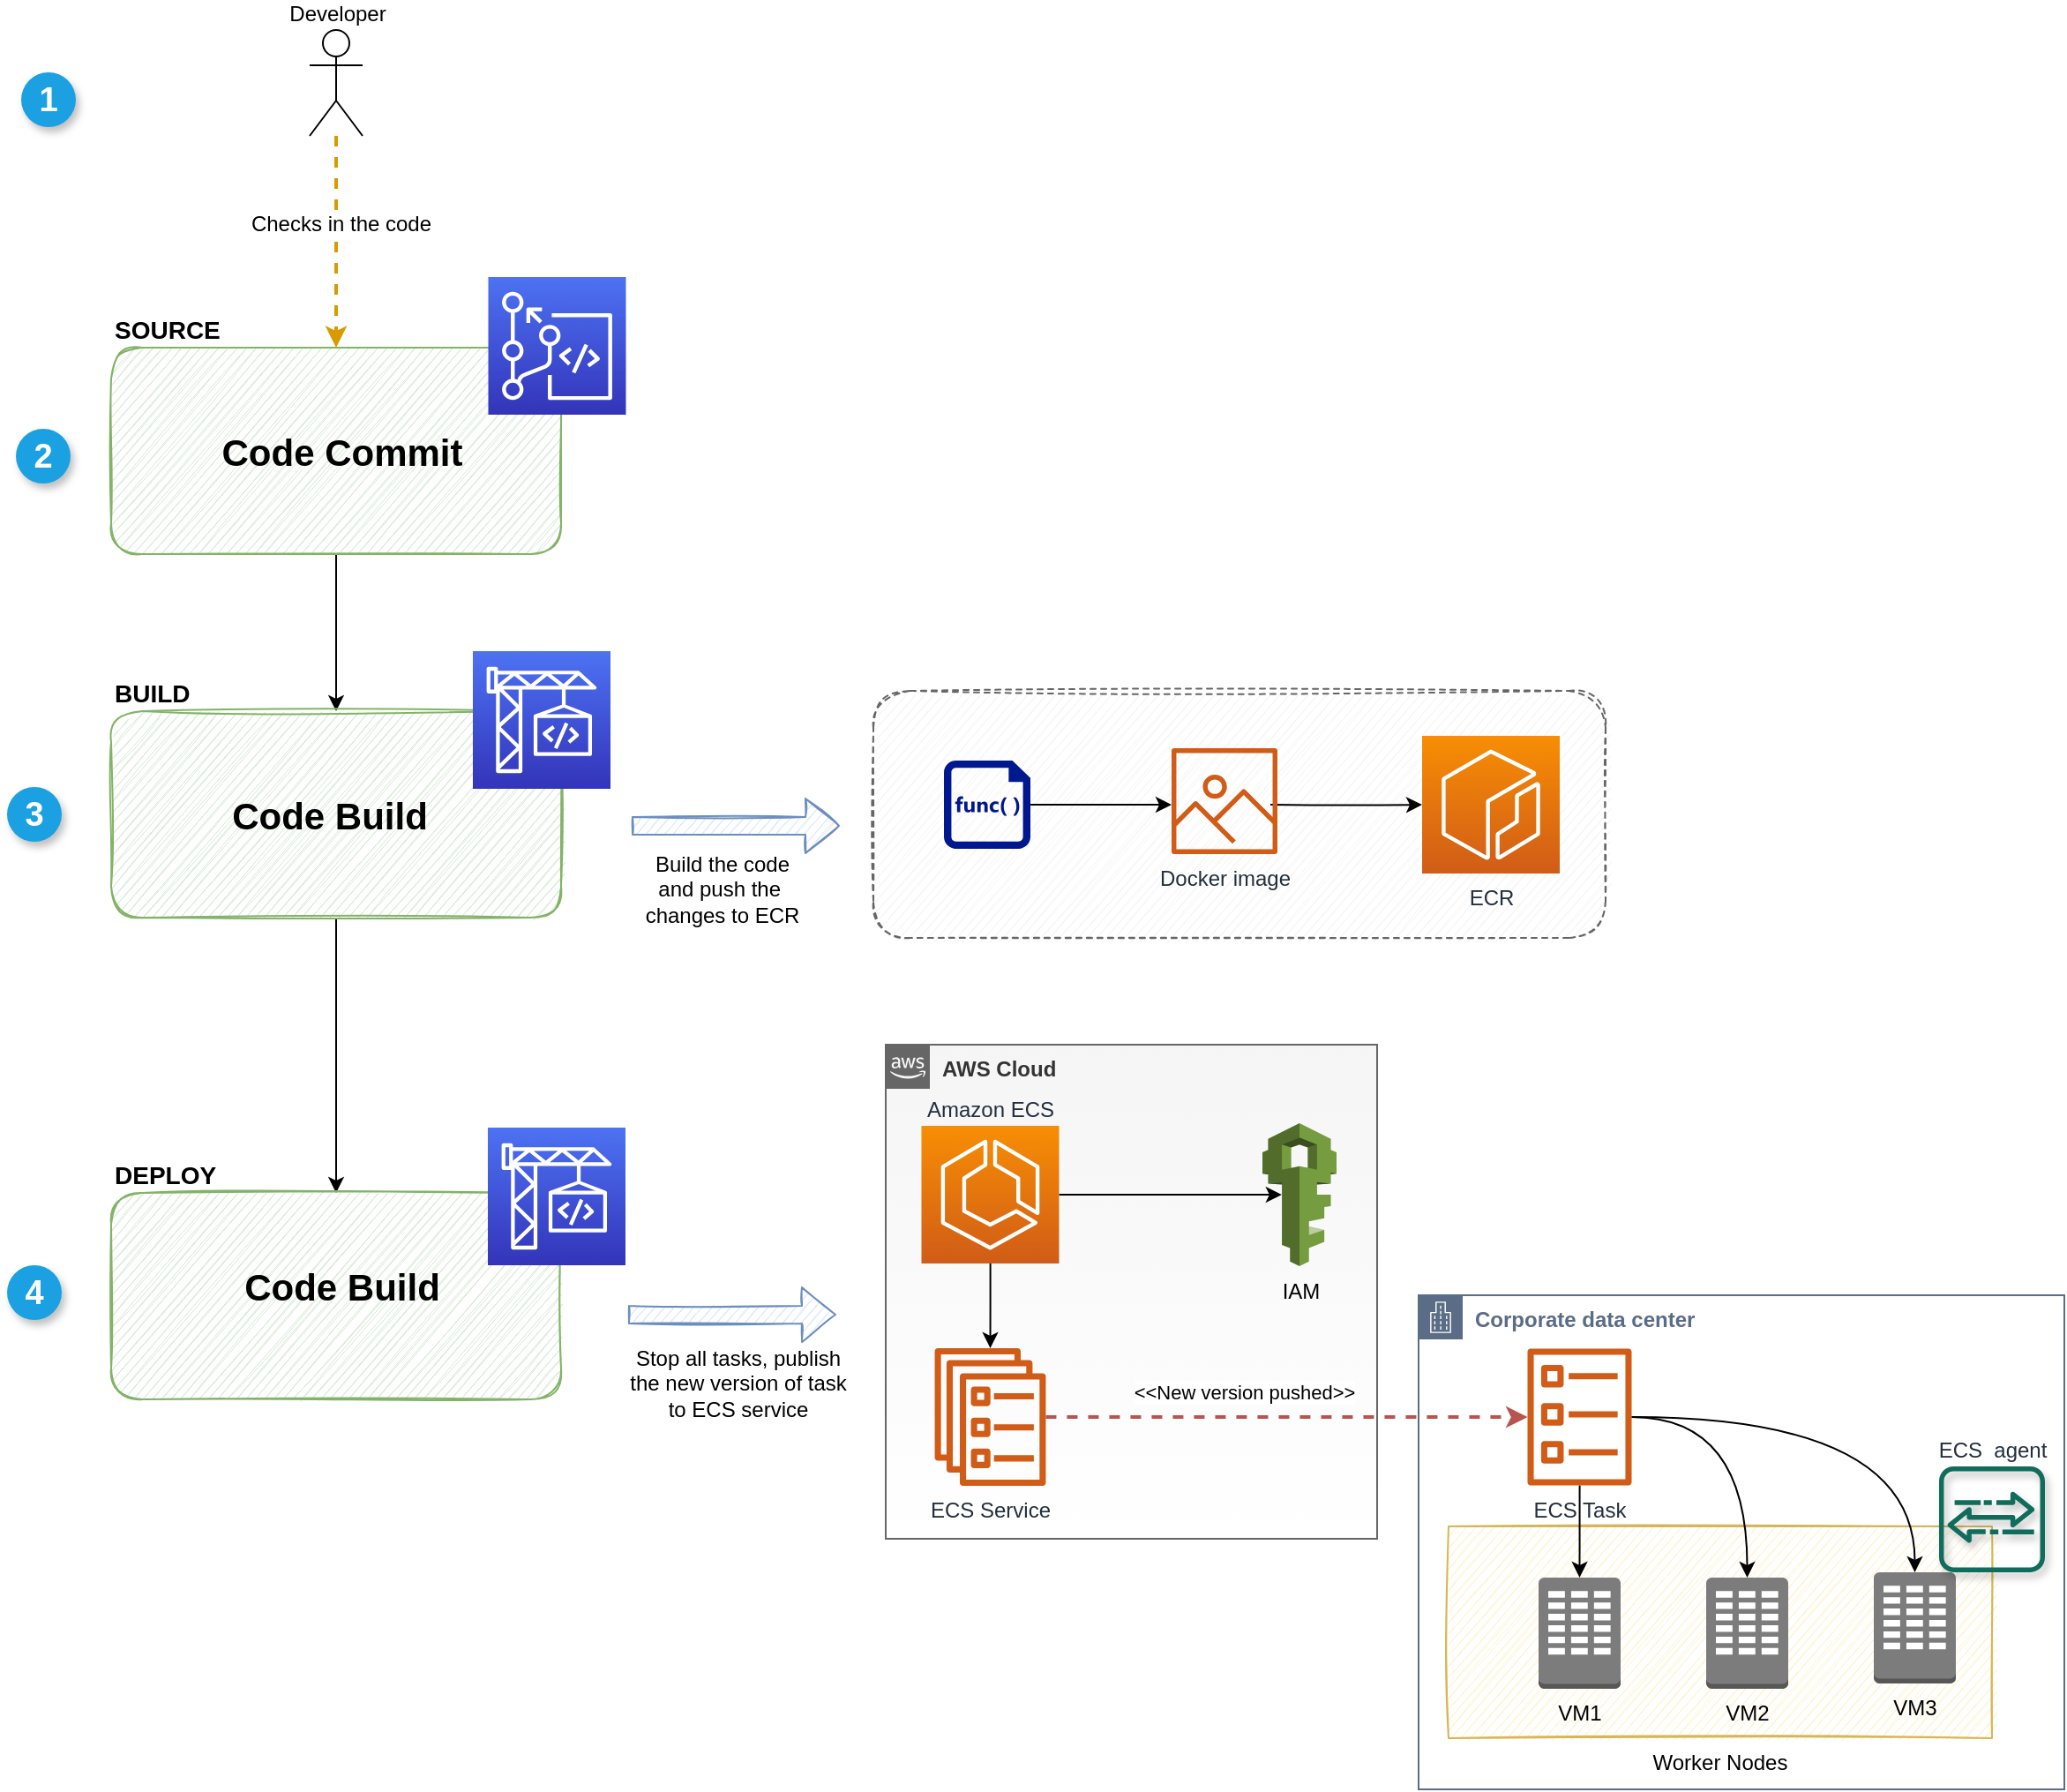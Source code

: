 <mxfile version="14.4.2" type="device"><diagram id="VvPqewjDhWe2sy3xrlvh" name="Page-1"><mxGraphModel dx="2466" dy="1265" grid="0" gridSize="10" guides="1" tooltips="1" connect="1" arrows="1" fold="1" page="0" pageScale="1" pageWidth="850" pageHeight="1100" math="0" shadow="0"><root><mxCell id="0"/><mxCell id="1" parent="0"/><mxCell id="Ri8DnRx2Mld_RCioTpXc-42" value="" style="fillColor=#f5f5f5;strokeColor=#666666;dashed=1;verticalAlign=top;fontStyle=0;rounded=1;shadow=0;glass=0;sketch=1;align=left;fontColor=#333333;strokeWidth=1;" vertex="1" parent="1"><mxGeometry x="371" y="564.5" width="415" height="140" as="geometry"/></mxCell><mxCell id="Ri8DnRx2Mld_RCioTpXc-43" value="" style="edgeStyle=orthogonalEdgeStyle;sketch=0;orthogonalLoop=1;jettySize=auto;html=1;fontSize=11;entryX=0.5;entryY=0;entryDx=0;entryDy=0;rounded=0;" edge="1" parent="1" source="Ri8DnRx2Mld_RCioTpXc-44" target="Ri8DnRx2Mld_RCioTpXc-51"><mxGeometry relative="1" as="geometry"/></mxCell><mxCell id="Ri8DnRx2Mld_RCioTpXc-44" value="SOURCE" style="fillColor=#d5e8d4;strokeColor=#82b366;dashed=0;verticalAlign=bottom;fontStyle=1;labelPosition=center;verticalLabelPosition=top;align=left;fontSize=14;rounded=1;glass=0;sketch=1;" vertex="1" parent="1"><mxGeometry x="-61" y="370" width="255" height="117" as="geometry"/></mxCell><mxCell id="Ri8DnRx2Mld_RCioTpXc-45" value="" style="edgeStyle=orthogonalEdgeStyle;curved=1;orthogonalLoop=1;jettySize=auto;html=1;fontSize=11;" edge="1" parent="1" source="Ri8DnRx2Mld_RCioTpXc-46"><mxGeometry relative="1" as="geometry"><mxPoint x="540" y="629" as="targetPoint"/></mxGeometry></mxCell><mxCell id="Ri8DnRx2Mld_RCioTpXc-46" value="" style="aspect=fixed;pointerEvents=1;shadow=0;dashed=0;html=1;strokeColor=none;labelPosition=center;verticalLabelPosition=bottom;verticalAlign=top;align=center;fillColor=#00188D;shape=mxgraph.mscae.enterprise.code_file;rounded=1;glass=0;sketch=0;fontSize=14;" vertex="1" parent="1"><mxGeometry x="411" y="604" width="49" height="50" as="geometry"/></mxCell><mxCell id="Ri8DnRx2Mld_RCioTpXc-47" value="" style="edgeStyle=orthogonalEdgeStyle;curved=1;orthogonalLoop=1;jettySize=auto;html=1;fontSize=11;" edge="1" parent="1" target="Ri8DnRx2Mld_RCioTpXc-48"><mxGeometry relative="1" as="geometry"><mxPoint x="596" y="629" as="sourcePoint"/></mxGeometry></mxCell><mxCell id="Ri8DnRx2Mld_RCioTpXc-48" value="ECR" style="points=[[0,0,0],[0.25,0,0],[0.5,0,0],[0.75,0,0],[1,0,0],[0,1,0],[0.25,1,0],[0.5,1,0],[0.75,1,0],[1,1,0],[0,0.25,0],[0,0.5,0],[0,0.75,0],[1,0.25,0],[1,0.5,0],[1,0.75,0]];outlineConnect=0;fontColor=#232F3E;gradientColor=#F78E04;gradientDirection=north;fillColor=#D05C17;strokeColor=#ffffff;dashed=0;verticalLabelPosition=bottom;verticalAlign=top;align=center;html=1;fontSize=12;fontStyle=0;aspect=fixed;shape=mxgraph.aws4.resourceIcon;resIcon=mxgraph.aws4.ecr;rounded=1;shadow=0;glass=0;sketch=0;" vertex="1" parent="1"><mxGeometry x="682" y="590" width="78" height="78" as="geometry"/></mxCell><mxCell id="Ri8DnRx2Mld_RCioTpXc-49" value="Code Commit" style="text;html=1;strokeColor=none;fillColor=none;align=center;verticalAlign=middle;whiteSpace=wrap;rounded=0;shadow=0;glass=0;dashed=1;sketch=0;fontSize=21;fontStyle=1" vertex="1" parent="1"><mxGeometry x="-4" y="418.5" width="148" height="20" as="geometry"/></mxCell><mxCell id="Ri8DnRx2Mld_RCioTpXc-50" style="edgeStyle=orthogonalEdgeStyle;rounded=0;sketch=0;orthogonalLoop=1;jettySize=auto;html=1;fontSize=11;" edge="1" parent="1" source="Ri8DnRx2Mld_RCioTpXc-51" target="Ri8DnRx2Mld_RCioTpXc-54"><mxGeometry relative="1" as="geometry"/></mxCell><mxCell id="Ri8DnRx2Mld_RCioTpXc-51" value="BUILD" style="fillColor=#d5e8d4;strokeColor=#82b366;dashed=0;verticalAlign=bottom;fontStyle=1;labelPosition=center;verticalLabelPosition=top;align=left;fontSize=14;rounded=1;glass=0;sketch=1;" vertex="1" parent="1"><mxGeometry x="-61" y="576" width="255" height="117" as="geometry"/></mxCell><mxCell id="Ri8DnRx2Mld_RCioTpXc-52" value="Code Build" style="text;html=1;strokeColor=none;fillColor=none;align=center;verticalAlign=middle;whiteSpace=wrap;rounded=0;shadow=0;glass=0;dashed=1;sketch=0;fontSize=21;fontStyle=1" vertex="1" parent="1"><mxGeometry x="-11" y="624.5" width="148" height="20" as="geometry"/></mxCell><mxCell id="Ri8DnRx2Mld_RCioTpXc-53" value="" style="points=[[0,0,0],[0.25,0,0],[0.5,0,0],[0.75,0,0],[1,0,0],[0,1,0],[0.25,1,0],[0.5,1,0],[0.75,1,0],[1,1,0],[0,0.25,0],[0,0.5,0],[0,0.75,0],[1,0.25,0],[1,0.5,0],[1,0.75,0]];outlineConnect=0;fontColor=#232F3E;gradientColor=#4D72F3;gradientDirection=north;fillColor=#3334B9;strokeColor=#ffffff;dashed=0;verticalLabelPosition=bottom;verticalAlign=top;align=center;html=1;fontSize=12;fontStyle=0;aspect=fixed;shape=mxgraph.aws4.resourceIcon;resIcon=mxgraph.aws4.codebuild;rounded=1;shadow=0;glass=0;sketch=0;" vertex="1" parent="1"><mxGeometry x="144" y="542" width="78" height="78" as="geometry"/></mxCell><mxCell id="Ri8DnRx2Mld_RCioTpXc-54" value="DEPLOY" style="fillColor=#d5e8d4;strokeColor=#82b366;dashed=0;verticalAlign=bottom;fontStyle=1;labelPosition=center;verticalLabelPosition=top;align=left;fontSize=14;rounded=1;glass=0;sketch=1;" vertex="1" parent="1"><mxGeometry x="-61" y="849" width="255" height="117" as="geometry"/></mxCell><mxCell id="Ri8DnRx2Mld_RCioTpXc-55" value="Code Build" style="text;html=1;strokeColor=none;fillColor=none;align=center;verticalAlign=middle;whiteSpace=wrap;rounded=0;shadow=0;glass=0;dashed=1;sketch=0;fontSize=21;fontStyle=1" vertex="1" parent="1"><mxGeometry x="-4.5" y="892" width="148" height="20" as="geometry"/></mxCell><mxCell id="Ri8DnRx2Mld_RCioTpXc-56" value="" style="points=[[0,0,0],[0.25,0,0],[0.5,0,0],[0.75,0,0],[1,0,0],[0,1,0],[0.25,1,0],[0.5,1,0],[0.75,1,0],[1,1,0],[0,0.25,0],[0,0.5,0],[0,0.75,0],[1,0.25,0],[1,0.5,0],[1,0.75,0]];outlineConnect=0;fontColor=#232F3E;gradientColor=#4D72F3;gradientDirection=north;fillColor=#3334B9;strokeColor=#ffffff;dashed=0;verticalLabelPosition=bottom;verticalAlign=top;align=center;html=1;fontSize=12;fontStyle=0;aspect=fixed;shape=mxgraph.aws4.resourceIcon;resIcon=mxgraph.aws4.codebuild;rounded=1;shadow=0;glass=0;sketch=0;" vertex="1" parent="1"><mxGeometry x="152.5" y="812" width="78" height="78" as="geometry"/></mxCell><mxCell id="Ri8DnRx2Mld_RCioTpXc-57" value="" style="shape=flexArrow;endArrow=classic;html=1;fontSize=11;fillColor=#dae8fc;strokeColor=#6c8ebf;sketch=1;" edge="1" parent="1"><mxGeometry width="50" height="50" relative="1" as="geometry"><mxPoint x="232" y="918" as="sourcePoint"/><mxPoint x="350" y="918" as="targetPoint"/></mxGeometry></mxCell><mxCell id="Ri8DnRx2Mld_RCioTpXc-58" value="Stop all tasks,&amp;nbsp;publish &lt;br&gt;the new version of task&lt;br style=&quot;font-size: 12px&quot;&gt;to ECS service" style="edgeLabel;html=1;align=center;verticalAlign=middle;resizable=0;points=[];fontSize=12;" vertex="1" connectable="0" parent="Ri8DnRx2Mld_RCioTpXc-57"><mxGeometry x="-0.051" relative="1" as="geometry"><mxPoint x="6" y="39" as="offset"/></mxGeometry></mxCell><mxCell id="Ri8DnRx2Mld_RCioTpXc-59" value="" style="shape=flexArrow;endArrow=classic;html=1;fontSize=11;fillColor=#dae8fc;strokeColor=#6c8ebf;sketch=1;" edge="1" parent="1"><mxGeometry width="50" height="50" relative="1" as="geometry"><mxPoint x="234" y="641" as="sourcePoint"/><mxPoint x="352" y="641" as="targetPoint"/></mxGeometry></mxCell><mxCell id="QoHsxMVXnmcngBsMio-G-5" value="Build the code&lt;br&gt;and push the&amp;nbsp;&lt;br&gt;changes to ECR" style="edgeLabel;html=1;align=center;verticalAlign=middle;resizable=0;points=[];fontSize=12;" vertex="1" connectable="0" parent="Ri8DnRx2Mld_RCioTpXc-59"><mxGeometry x="-0.203" y="3" relative="1" as="geometry"><mxPoint x="4" y="39" as="offset"/></mxGeometry></mxCell><mxCell id="Ri8DnRx2Mld_RCioTpXc-60" value="" style="points=[[0,0,0],[0.25,0,0],[0.5,0,0],[0.75,0,0],[1,0,0],[0,1,0],[0.25,1,0],[0.5,1,0],[0.75,1,0],[1,1,0],[0,0.25,0],[0,0.5,0],[0,0.75,0],[1,0.25,0],[1,0.5,0],[1,0.75,0]];outlineConnect=0;fontColor=#232F3E;gradientColor=#4D72F3;gradientDirection=north;fillColor=#3334B9;strokeColor=#ffffff;dashed=0;verticalLabelPosition=bottom;verticalAlign=top;align=center;html=1;fontSize=12;fontStyle=0;aspect=fixed;shape=mxgraph.aws4.resourceIcon;resIcon=mxgraph.aws4.codecommit;rounded=1;shadow=0;glass=0;sketch=0;" vertex="1" parent="1"><mxGeometry x="152.75" y="330" width="78" height="78" as="geometry"/></mxCell><mxCell id="Ri8DnRx2Mld_RCioTpXc-61" value="2" style="ellipse;whiteSpace=wrap;html=1;aspect=fixed;rounded=1;shadow=1;glass=0;sketch=0;strokeWidth=1;fontSize=19;align=center;fontStyle=1;fillColor=#1ba1e2;fontColor=#ffffff;labelBorderColor=none;strokeColor=none;" vertex="1" parent="1"><mxGeometry x="-115" y="416" width="31" height="31" as="geometry"/></mxCell><mxCell id="Ri8DnRx2Mld_RCioTpXc-62" value="3" style="ellipse;whiteSpace=wrap;html=1;aspect=fixed;rounded=1;shadow=1;glass=0;sketch=0;strokeWidth=1;fontSize=19;align=center;fontStyle=1;fillColor=#1ba1e2;fontColor=#ffffff;labelBorderColor=none;strokeColor=none;" vertex="1" parent="1"><mxGeometry x="-120" y="619" width="31" height="31" as="geometry"/></mxCell><mxCell id="Ri8DnRx2Mld_RCioTpXc-63" value="4" style="ellipse;whiteSpace=wrap;html=1;aspect=fixed;rounded=1;shadow=1;glass=0;sketch=0;strokeWidth=1;fontSize=19;align=center;fontStyle=1;fillColor=#1ba1e2;fontColor=#ffffff;labelBorderColor=none;strokeColor=none;" vertex="1" parent="1"><mxGeometry x="-120" y="890" width="31" height="31" as="geometry"/></mxCell><mxCell id="Ri8DnRx2Mld_RCioTpXc-64" value="Docker image" style="outlineConnect=0;fontColor=#232F3E;gradientColor=none;fillColor=#D05C17;strokeColor=none;dashed=0;verticalLabelPosition=bottom;verticalAlign=top;align=center;html=1;fontSize=12;fontStyle=0;aspect=fixed;pointerEvents=1;shape=mxgraph.aws4.container_registry_image;rounded=0;sketch=0;" vertex="1" parent="1"><mxGeometry x="540" y="597" width="60" height="60" as="geometry"/></mxCell><mxCell id="Ri8DnRx2Mld_RCioTpXc-65" value="Corporate data center" style="points=[[0,0],[0.25,0],[0.5,0],[0.75,0],[1,0],[1,0.25],[1,0.5],[1,0.75],[1,1],[0.75,1],[0.5,1],[0.25,1],[0,1],[0,0.75],[0,0.5],[0,0.25]];outlineConnect=0;gradientColor=none;html=1;whiteSpace=wrap;fontSize=12;fontStyle=1;shape=mxgraph.aws4.group;grIcon=mxgraph.aws4.group_corporate_data_center;strokeColor=#5A6C86;fillColor=none;verticalAlign=top;align=left;spacingLeft=30;fontColor=#5A6C86;dashed=0;shadow=0;sketch=0;" vertex="1" parent="1"><mxGeometry x="680" y="907" width="366" height="280" as="geometry"/></mxCell><mxCell id="Ri8DnRx2Mld_RCioTpXc-66" value="Worker Nodes" style="fillColor=#fff2cc;strokeColor=#d6b656;dashed=0;verticalAlign=top;fontStyle=0;labelPosition=center;verticalLabelPosition=bottom;align=center;sketch=1;" vertex="1" parent="1"><mxGeometry x="697" y="1038" width="308" height="120" as="geometry"/></mxCell><mxCell id="Ri8DnRx2Mld_RCioTpXc-67" value="VM1" style="outlineConnect=0;dashed=0;verticalLabelPosition=bottom;verticalAlign=top;align=center;html=1;shape=mxgraph.aws3.corporate_data_center;fillColor=#7D7C7C;gradientColor=none;" vertex="1" parent="1"><mxGeometry x="748" y="1067" width="46.5" height="63" as="geometry"/></mxCell><mxCell id="Ri8DnRx2Mld_RCioTpXc-68" value="AWS Cloud" style="points=[[0,0],[0.25,0],[0.5,0],[0.75,0],[1,0],[1,0.25],[1,0.5],[1,0.75],[1,1],[0.75,1],[0.5,1],[0.25,1],[0,1],[0,0.75],[0,0.5],[0,0.25]];outlineConnect=0;html=1;whiteSpace=wrap;fontSize=12;fontStyle=1;shape=mxgraph.aws4.group;grIcon=mxgraph.aws4.group_aws_cloud_alt;strokeColor=#666666;fillColor=#f5f5f5;verticalAlign=top;align=left;spacingLeft=30;dashed=0;sketch=0;shadow=0;fontColor=#333333;gradientColor=#ffffff;" vertex="1" parent="1"><mxGeometry x="378" y="765" width="278.5" height="280" as="geometry"/></mxCell><mxCell id="Ri8DnRx2Mld_RCioTpXc-69" style="edgeStyle=orthogonalEdgeStyle;rounded=0;orthogonalLoop=1;jettySize=auto;html=1;entryX=0.26;entryY=0.5;entryDx=0;entryDy=0;entryPerimeter=0;" edge="1" parent="1" source="Ri8DnRx2Mld_RCioTpXc-71" target="Ri8DnRx2Mld_RCioTpXc-72"><mxGeometry relative="1" as="geometry"/></mxCell><mxCell id="Ri8DnRx2Mld_RCioTpXc-70" value="" style="edgeStyle=orthogonalEdgeStyle;rounded=0;orthogonalLoop=1;jettySize=auto;html=1;" edge="1" parent="1" source="Ri8DnRx2Mld_RCioTpXc-71" target="Ri8DnRx2Mld_RCioTpXc-82"><mxGeometry relative="1" as="geometry"/></mxCell><mxCell id="Ri8DnRx2Mld_RCioTpXc-71" value="Amazon ECS" style="points=[[0,0,0],[0.25,0,0],[0.5,0,0],[0.75,0,0],[1,0,0],[0,1,0],[0.25,1,0],[0.5,1,0],[0.75,1,0],[1,1,0],[0,0.25,0],[0,0.5,0],[0,0.75,0],[1,0.25,0],[1,0.5,0],[1,0.75,0]];outlineConnect=0;fontColor=#232F3E;gradientColor=#F78E04;gradientDirection=north;fillColor=#D05C17;strokeColor=#ffffff;dashed=0;verticalLabelPosition=top;verticalAlign=bottom;align=center;html=1;fontSize=12;fontStyle=0;aspect=fixed;shape=mxgraph.aws4.resourceIcon;resIcon=mxgraph.aws4.ecs;labelPosition=center;" vertex="1" parent="1"><mxGeometry x="398.25" y="811" width="78" height="78" as="geometry"/></mxCell><mxCell id="Ri8DnRx2Mld_RCioTpXc-72" value="IAM" style="outlineConnect=0;dashed=0;verticalLabelPosition=bottom;verticalAlign=top;align=center;html=1;shape=mxgraph.aws3.iam;fillColor=#759C3E;gradientColor=none;" vertex="1" parent="1"><mxGeometry x="591.5" y="809.5" width="42" height="81" as="geometry"/></mxCell><mxCell id="Ri8DnRx2Mld_RCioTpXc-73" style="edgeStyle=orthogonalEdgeStyle;curved=1;orthogonalLoop=1;jettySize=auto;html=1;" edge="1" parent="1" source="Ri8DnRx2Mld_RCioTpXc-76" target="Ri8DnRx2Mld_RCioTpXc-67"><mxGeometry relative="1" as="geometry"/></mxCell><mxCell id="Ri8DnRx2Mld_RCioTpXc-74" style="edgeStyle=orthogonalEdgeStyle;curved=1;orthogonalLoop=1;jettySize=auto;html=1;" edge="1" parent="1" source="Ri8DnRx2Mld_RCioTpXc-76" target="Ri8DnRx2Mld_RCioTpXc-77"><mxGeometry relative="1" as="geometry"/></mxCell><mxCell id="Ri8DnRx2Mld_RCioTpXc-75" style="edgeStyle=orthogonalEdgeStyle;curved=1;orthogonalLoop=1;jettySize=auto;html=1;" edge="1" parent="1" source="Ri8DnRx2Mld_RCioTpXc-76" target="Ri8DnRx2Mld_RCioTpXc-78"><mxGeometry relative="1" as="geometry"/></mxCell><mxCell id="Ri8DnRx2Mld_RCioTpXc-76" value="ECS Task" style="outlineConnect=0;fontColor=#232F3E;gradientColor=none;fillColor=#D05C17;strokeColor=none;dashed=0;verticalLabelPosition=bottom;verticalAlign=top;align=center;html=1;fontSize=12;fontStyle=0;aspect=fixed;pointerEvents=1;shape=mxgraph.aws4.ecs_task;" vertex="1" parent="1"><mxGeometry x="741.75" y="937" width="59" height="78" as="geometry"/></mxCell><mxCell id="Ri8DnRx2Mld_RCioTpXc-77" value="VM2" style="outlineConnect=0;dashed=0;verticalLabelPosition=bottom;verticalAlign=top;align=center;html=1;shape=mxgraph.aws3.corporate_data_center;fillColor=#7D7C7C;gradientColor=none;" vertex="1" parent="1"><mxGeometry x="843" y="1067" width="46.5" height="63" as="geometry"/></mxCell><mxCell id="Ri8DnRx2Mld_RCioTpXc-78" value="VM3" style="outlineConnect=0;dashed=0;verticalLabelPosition=bottom;verticalAlign=top;align=center;html=1;shape=mxgraph.aws3.corporate_data_center;fillColor=#7D7C7C;gradientColor=none;" vertex="1" parent="1"><mxGeometry x="938" y="1064" width="46.5" height="63" as="geometry"/></mxCell><mxCell id="Ri8DnRx2Mld_RCioTpXc-79" value="ECS&amp;nbsp; agent" style="outlineConnect=0;fontColor=#232F3E;fillColor=#116D5B;strokeColor=none;dashed=0;verticalLabelPosition=top;verticalAlign=bottom;align=center;html=1;fontSize=12;fontStyle=0;aspect=fixed;shape=mxgraph.aws4.agent2;labelPosition=center;shadow=1;sketch=0;" vertex="1" parent="1"><mxGeometry x="975" y="1004" width="60" height="60" as="geometry"/></mxCell><mxCell id="Ri8DnRx2Mld_RCioTpXc-80" style="edgeStyle=orthogonalEdgeStyle;rounded=0;orthogonalLoop=1;jettySize=auto;html=1;dashed=1;fillColor=#f8cecc;strokeColor=#b85450;strokeWidth=2;" edge="1" parent="1" source="Ri8DnRx2Mld_RCioTpXc-82" target="Ri8DnRx2Mld_RCioTpXc-76"><mxGeometry relative="1" as="geometry"/></mxCell><mxCell id="Ri8DnRx2Mld_RCioTpXc-81" value="&amp;lt;&amp;lt;New version pushed&amp;gt;&amp;gt;" style="edgeLabel;html=1;align=center;verticalAlign=middle;resizable=0;points=[];" vertex="1" connectable="0" parent="Ri8DnRx2Mld_RCioTpXc-80"><mxGeometry x="-0.182" y="2" relative="1" as="geometry"><mxPoint x="0.97" y="-12" as="offset"/></mxGeometry></mxCell><mxCell id="Ri8DnRx2Mld_RCioTpXc-82" value="ECS Service" style="outlineConnect=0;fontColor=#232F3E;gradientColor=none;fillColor=#D05C17;strokeColor=none;dashed=0;verticalLabelPosition=bottom;verticalAlign=top;align=center;html=1;fontSize=12;fontStyle=0;aspect=fixed;pointerEvents=1;shape=mxgraph.aws4.ecs_service;labelPosition=center;" vertex="1" parent="1"><mxGeometry x="405.25" y="937" width="64" height="78" as="geometry"/></mxCell><mxCell id="QoHsxMVXnmcngBsMio-G-2" style="edgeStyle=orthogonalEdgeStyle;rounded=0;orthogonalLoop=1;jettySize=auto;html=1;dashed=1;strokeWidth=2;fontSize=12;fillColor=#ffe6cc;strokeColor=#d79b00;" edge="1" parent="1" source="QoHsxMVXnmcngBsMio-G-1" target="Ri8DnRx2Mld_RCioTpXc-44"><mxGeometry relative="1" as="geometry"/></mxCell><mxCell id="QoHsxMVXnmcngBsMio-G-3" value="Checks in the code" style="edgeLabel;html=1;align=center;verticalAlign=middle;resizable=0;points=[];fontSize=12;" vertex="1" connectable="0" parent="QoHsxMVXnmcngBsMio-G-2"><mxGeometry x="-0.167" y="2" relative="1" as="geometry"><mxPoint as="offset"/></mxGeometry></mxCell><mxCell id="QoHsxMVXnmcngBsMio-G-1" value="Developer" style="shape=umlActor;verticalLabelPosition=top;verticalAlign=bottom;html=1;outlineConnect=0;fontSize=12;labelPosition=center;align=center;" vertex="1" parent="1"><mxGeometry x="51.5" y="190" width="30" height="60" as="geometry"/></mxCell><mxCell id="QoHsxMVXnmcngBsMio-G-4" value="1" style="ellipse;whiteSpace=wrap;html=1;aspect=fixed;rounded=1;shadow=1;glass=0;sketch=0;strokeWidth=1;fontSize=19;align=center;fontStyle=1;fillColor=#1ba1e2;fontColor=#ffffff;labelBorderColor=none;strokeColor=none;" vertex="1" parent="1"><mxGeometry x="-112" y="214" width="31" height="31" as="geometry"/></mxCell></root></mxGraphModel></diagram></mxfile>